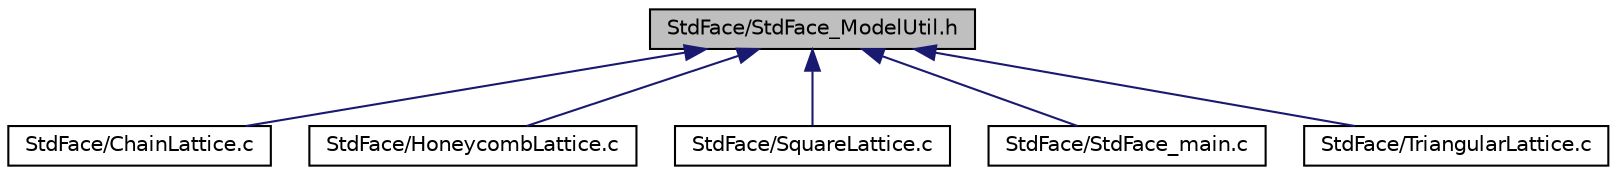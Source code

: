 digraph "StdFace/StdFace_ModelUtil.h"
{
 // INTERACTIVE_SVG=YES
  edge [fontname="Helvetica",fontsize="10",labelfontname="Helvetica",labelfontsize="10"];
  node [fontname="Helvetica",fontsize="10",shape=record];
  Node1 [label="StdFace/StdFace_ModelUtil.h",height=0.2,width=0.4,color="black", fillcolor="grey75", style="filled", fontcolor="black"];
  Node1 -> Node2 [dir="back",color="midnightblue",fontsize="10",style="solid",fontname="Helvetica"];
  Node2 [label="StdFace/ChainLattice.c",height=0.2,width=0.4,color="black", fillcolor="white", style="filled",URL="$_chain_lattice_8c.html"];
  Node1 -> Node3 [dir="back",color="midnightblue",fontsize="10",style="solid",fontname="Helvetica"];
  Node3 [label="StdFace/HoneycombLattice.c",height=0.2,width=0.4,color="black", fillcolor="white", style="filled",URL="$_honeycomb_lattice_8c.html"];
  Node1 -> Node4 [dir="back",color="midnightblue",fontsize="10",style="solid",fontname="Helvetica"];
  Node4 [label="StdFace/SquareLattice.c",height=0.2,width=0.4,color="black", fillcolor="white", style="filled",URL="$_square_lattice_8c.html"];
  Node1 -> Node5 [dir="back",color="midnightblue",fontsize="10",style="solid",fontname="Helvetica"];
  Node5 [label="StdFace/StdFace_main.c",height=0.2,width=0.4,color="black", fillcolor="white", style="filled",URL="$_std_face__main_8c.html"];
  Node1 -> Node6 [dir="back",color="midnightblue",fontsize="10",style="solid",fontname="Helvetica"];
  Node6 [label="StdFace/TriangularLattice.c",height=0.2,width=0.4,color="black", fillcolor="white", style="filled",URL="$_triangular_lattice_8c.html"];
}
